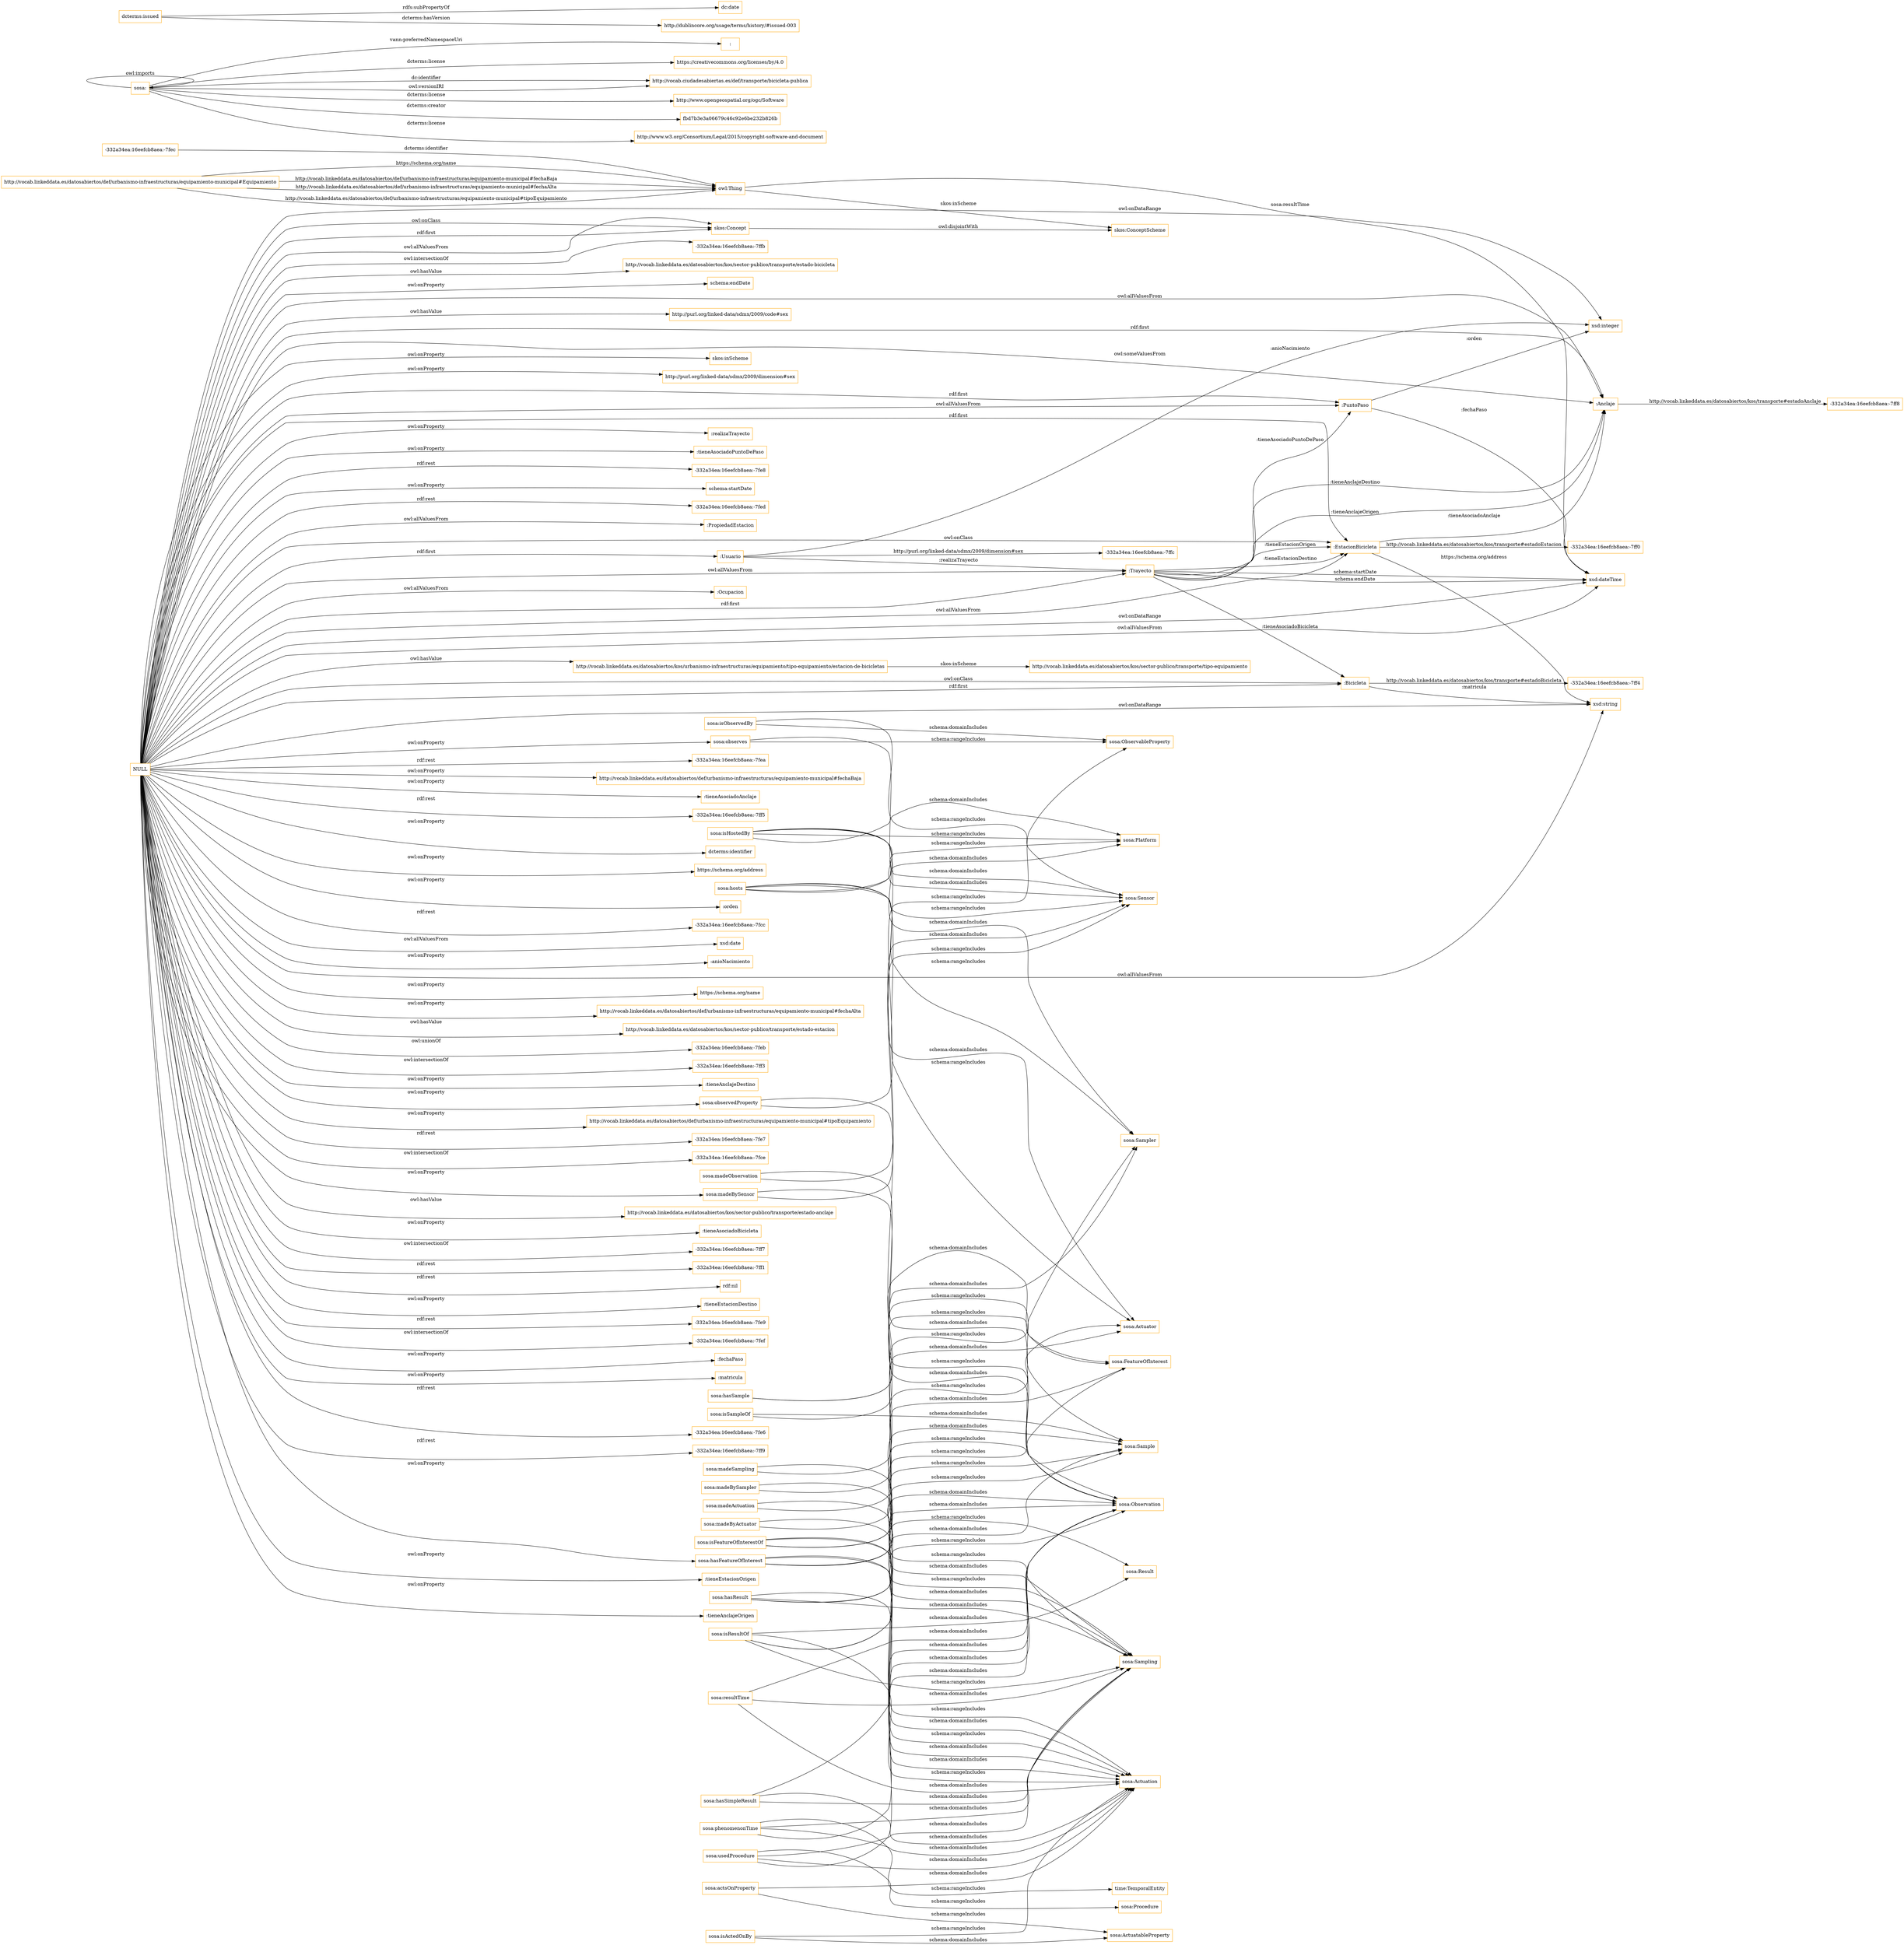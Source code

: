 digraph ar2dtool_diagram { 
rankdir=LR;
size="1501"
node [shape = rectangle, color="orange"]; "-332a34ea:16eefcb8aea:-7ff8" ":PropiedadEstacion" ":PuntoPaso" "sosa:ObservableProperty" "sosa:FeatureOfInterest" ":Anclaje" ":Usuario" ":Ocupacion" "-332a34ea:16eefcb8aea:-7fec" "-332a34ea:16eefcb8aea:-7ff0" "sosa:Observation" "-332a34ea:16eefcb8aea:-7ff4" "skos:ConceptScheme" "-332a34ea:16eefcb8aea:-7ffc" "sosa:Sensor" "http://vocab.linkeddata.es/datosabiertos/def/urbanismo-infraestructuras/equipamiento-municipal#Equipamiento" "skos:Concept" ":EstacionBicicleta" ":Trayecto" ":Bicicleta" "sosa:Actuation" "sosa:Platform" "sosa:ActuatableProperty" "sosa:Actuator" "sosa:Sample" "time:TemporalEntity" "sosa:Sampling" "sosa:Procedure" "sosa:Result" "sosa:Sampler" ; /*classes style*/
	"sosa:observedProperty" -> "sosa:ObservableProperty" [ label = "schema:rangeIncludes" ];
	"sosa:observedProperty" -> "sosa:Observation" [ label = "schema:domainIncludes" ];
	"sosa:madeBySensor" -> "sosa:Sensor" [ label = "schema:rangeIncludes" ];
	"sosa:madeBySensor" -> "sosa:Observation" [ label = "schema:domainIncludes" ];
	"sosa:madeByActuator" -> "sosa:Actuator" [ label = "schema:rangeIncludes" ];
	"sosa:madeByActuator" -> "sosa:Actuation" [ label = "schema:domainIncludes" ];
	"sosa:hosts" -> "sosa:Platform" [ label = "schema:rangeIncludes" ];
	"sosa:hosts" -> "sosa:Actuator" [ label = "schema:rangeIncludes" ];
	"sosa:hosts" -> "sosa:Sampler" [ label = "schema:rangeIncludes" ];
	"sosa:hosts" -> "sosa:Sensor" [ label = "schema:rangeIncludes" ];
	"sosa:hosts" -> "sosa:Platform" [ label = "schema:domainIncludes" ];
	"sosa:isObservedBy" -> "sosa:Sensor" [ label = "schema:rangeIncludes" ];
	"sosa:isObservedBy" -> "sosa:ObservableProperty" [ label = "schema:domainIncludes" ];
	"sosa:madeActuation" -> "sosa:Actuation" [ label = "schema:rangeIncludes" ];
	"sosa:madeActuation" -> "sosa:Actuator" [ label = "schema:domainIncludes" ];
	"sosa:phenomenonTime" -> "time:TemporalEntity" [ label = "schema:rangeIncludes" ];
	"sosa:phenomenonTime" -> "sosa:Sampling" [ label = "schema:domainIncludes" ];
	"sosa:phenomenonTime" -> "sosa:Observation" [ label = "schema:domainIncludes" ];
	"sosa:phenomenonTime" -> "sosa:Actuation" [ label = "schema:domainIncludes" ];
	"http://vocab.linkeddata.es/datosabiertos/kos/urbanismo-infraestructuras/equipamiento/tipo-equipamiento/estacion-de-bicicletas" -> "http://vocab.linkeddata.es/datosabiertos/kos/sector-publico/transporte/tipo-equipamiento" [ label = "skos:inScheme" ];
	"sosa:hasResult" -> "sosa:Sampling" [ label = "schema:domainIncludes" ];
	"sosa:hasResult" -> "sosa:Actuation" [ label = "schema:domainIncludes" ];
	"sosa:hasResult" -> "sosa:Observation" [ label = "schema:domainIncludes" ];
	"sosa:hasResult" -> "sosa:Result" [ label = "schema:rangeIncludes" ];
	"sosa:hasResult" -> "sosa:Sample" [ label = "schema:rangeIncludes" ];
	"sosa:isActedOnBy" -> "sosa:Actuation" [ label = "schema:rangeIncludes" ];
	"sosa:isActedOnBy" -> "sosa:ActuatableProperty" [ label = "schema:domainIncludes" ];
	"skos:Concept" -> "skos:ConceptScheme" [ label = "owl:disjointWith" ];
	"sosa:madeSampling" -> "sosa:Sampling" [ label = "schema:rangeIncludes" ];
	"sosa:madeSampling" -> "sosa:Sampler" [ label = "schema:domainIncludes" ];
	"sosa:hasFeatureOfInterest" -> "sosa:Observation" [ label = "schema:domainIncludes" ];
	"sosa:hasFeatureOfInterest" -> "sosa:FeatureOfInterest" [ label = "schema:rangeIncludes" ];
	"sosa:hasFeatureOfInterest" -> "sosa:Sampling" [ label = "schema:domainIncludes" ];
	"sosa:hasFeatureOfInterest" -> "sosa:Actuation" [ label = "schema:domainIncludes" ];
	"sosa:hasFeatureOfInterest" -> "sosa:Sample" [ label = "schema:rangeIncludes" ];
	"sosa:isResultOf" -> "sosa:Sample" [ label = "schema:domainIncludes" ];
	"sosa:isResultOf" -> "sosa:Actuation" [ label = "schema:rangeIncludes" ];
	"sosa:isResultOf" -> "sosa:Observation" [ label = "schema:rangeIncludes" ];
	"sosa:isResultOf" -> "sosa:Sampling" [ label = "schema:rangeIncludes" ];
	"sosa:isResultOf" -> "sosa:Result" [ label = "schema:domainIncludes" ];
	"sosa:isSampleOf" -> "sosa:FeatureOfInterest" [ label = "schema:rangeIncludes" ];
	"sosa:isSampleOf" -> "sosa:Sample" [ label = "schema:domainIncludes" ];
	"sosa:hasSimpleResult" -> "sosa:Sampling" [ label = "schema:domainIncludes" ];
	"sosa:hasSimpleResult" -> "sosa:Observation" [ label = "schema:domainIncludes" ];
	"sosa:hasSimpleResult" -> "sosa:Actuation" [ label = "schema:domainIncludes" ];
	"sosa:madeObservation" -> "sosa:Observation" [ label = "schema:rangeIncludes" ];
	"sosa:madeObservation" -> "sosa:Sensor" [ label = "schema:domainIncludes" ];
	"sosa:resultTime" -> "sosa:Sampling" [ label = "schema:domainIncludes" ];
	"sosa:resultTime" -> "sosa:Observation" [ label = "schema:domainIncludes" ];
	"sosa:resultTime" -> "sosa:Actuation" [ label = "schema:domainIncludes" ];
	"sosa:isHostedBy" -> "sosa:Platform" [ label = "schema:rangeIncludes" ];
	"sosa:isHostedBy" -> "sosa:Platform" [ label = "schema:domainIncludes" ];
	"sosa:isHostedBy" -> "sosa:Sampler" [ label = "schema:domainIncludes" ];
	"sosa:isHostedBy" -> "sosa:Sensor" [ label = "schema:domainIncludes" ];
	"sosa:isHostedBy" -> "sosa:Actuator" [ label = "schema:domainIncludes" ];
	"NULL" -> "-332a34ea:16eefcb8aea:-7fea" [ label = "rdf:rest" ];
	"NULL" -> "sosa:observedProperty" [ label = "owl:onProperty" ];
	"NULL" -> "http://vocab.linkeddata.es/datosabiertos/def/urbanismo-infraestructuras/equipamiento-municipal#fechaBaja" [ label = "owl:onProperty" ];
	"NULL" -> ":tieneAsociadoAnclaje" [ label = "owl:onProperty" ];
	"NULL" -> ":EstacionBicicleta" [ label = "owl:allValuesFrom" ];
	"NULL" -> "-332a34ea:16eefcb8aea:-7ff5" [ label = "rdf:rest" ];
	"NULL" -> "dcterms:identifier" [ label = "owl:onProperty" ];
	"NULL" -> "skos:Concept" [ label = "rdf:first" ];
	"NULL" -> "https://schema.org/address" [ label = "owl:onProperty" ];
	"NULL" -> ":orden" [ label = "owl:onProperty" ];
	"NULL" -> "-332a34ea:16eefcb8aea:-7fcc" [ label = "rdf:rest" ];
	"NULL" -> "xsd:date" [ label = "owl:allValuesFrom" ];
	"NULL" -> "sosa:observes" [ label = "owl:onProperty" ];
	"NULL" -> ":anioNacimiento" [ label = "owl:onProperty" ];
	"NULL" -> ":Anclaje" [ label = "owl:allValuesFrom" ];
	"NULL" -> "https://schema.org/name" [ label = "owl:onProperty" ];
	"NULL" -> "http://vocab.linkeddata.es/datosabiertos/def/urbanismo-infraestructuras/equipamiento-municipal#fechaAlta" [ label = "owl:onProperty" ];
	"NULL" -> "http://vocab.linkeddata.es/datosabiertos/kos/sector-publico/transporte/estado-estacion" [ label = "owl:hasValue" ];
	"NULL" -> "-332a34ea:16eefcb8aea:-7feb" [ label = "owl:unionOf" ];
	"NULL" -> "-332a34ea:16eefcb8aea:-7ff3" [ label = "owl:intersectionOf" ];
	"NULL" -> "xsd:string" [ label = "owl:allValuesFrom" ];
	"NULL" -> ":PuntoPaso" [ label = "rdf:first" ];
	"NULL" -> ":tieneAnclajeDestino" [ label = "owl:onProperty" ];
	"NULL" -> "http://vocab.linkeddata.es/datosabiertos/def/urbanismo-infraestructuras/equipamiento-municipal#tipoEquipamiento" [ label = "owl:onProperty" ];
	"NULL" -> ":EstacionBicicleta" [ label = "rdf:first" ];
	"NULL" -> "http://vocab.linkeddata.es/datosabiertos/kos/urbanismo-infraestructuras/equipamiento/tipo-equipamiento/estacion-de-bicicletas" [ label = "owl:hasValue" ];
	"NULL" -> "-332a34ea:16eefcb8aea:-7fe7" [ label = "rdf:rest" ];
	"NULL" -> "-332a34ea:16eefcb8aea:-7fce" [ label = "owl:intersectionOf" ];
	"NULL" -> "xsd:integer" [ label = "owl:onDataRange" ];
	"NULL" -> "xsd:dateTime" [ label = "owl:onDataRange" ];
	"NULL" -> "http://vocab.linkeddata.es/datosabiertos/kos/sector-publico/transporte/estado-anclaje" [ label = "owl:hasValue" ];
	"NULL" -> ":Bicicleta" [ label = "owl:onClass" ];
	"NULL" -> ":Ocupacion" [ label = "owl:allValuesFrom" ];
	"NULL" -> ":tieneAsociadoBicicleta" [ label = "owl:onProperty" ];
	"NULL" -> ":Anclaje" [ label = "rdf:first" ];
	"NULL" -> "-332a34ea:16eefcb8aea:-7ff7" [ label = "owl:intersectionOf" ];
	"NULL" -> "sosa:hasFeatureOfInterest" [ label = "owl:onProperty" ];
	"NULL" -> ":PropiedadEstacion" [ label = "owl:allValuesFrom" ];
	"NULL" -> "skos:Concept" [ label = "owl:allValuesFrom" ];
	"NULL" -> "-332a34ea:16eefcb8aea:-7ff1" [ label = "rdf:rest" ];
	"NULL" -> ":Bicicleta" [ label = "rdf:first" ];
	"NULL" -> "rdf:nil" [ label = "rdf:rest" ];
	"NULL" -> ":Trayecto" [ label = "rdf:first" ];
	"NULL" -> ":Trayecto" [ label = "owl:allValuesFrom" ];
	"NULL" -> ":tieneEstacionDestino" [ label = "owl:onProperty" ];
	"NULL" -> "-332a34ea:16eefcb8aea:-7fe9" [ label = "rdf:rest" ];
	"NULL" -> "-332a34ea:16eefcb8aea:-7fef" [ label = "owl:intersectionOf" ];
	"NULL" -> ":fechaPaso" [ label = "owl:onProperty" ];
	"NULL" -> ":matricula" [ label = "owl:onProperty" ];
	"NULL" -> "-332a34ea:16eefcb8aea:-7fe6" [ label = "rdf:rest" ];
	"NULL" -> "sosa:madeBySensor" [ label = "owl:onProperty" ];
	"NULL" -> "-332a34ea:16eefcb8aea:-7ff9" [ label = "rdf:rest" ];
	"NULL" -> ":Usuario" [ label = "rdf:first" ];
	"NULL" -> "xsd:dateTime" [ label = "owl:allValuesFrom" ];
	"NULL" -> ":tieneEstacionOrigen" [ label = "owl:onProperty" ];
	"NULL" -> ":Anclaje" [ label = "owl:someValuesFrom" ];
	"NULL" -> ":tieneAnclajeOrigen" [ label = "owl:onProperty" ];
	"NULL" -> "xsd:string" [ label = "owl:onDataRange" ];
	"NULL" -> "-332a34ea:16eefcb8aea:-7ffb" [ label = "owl:intersectionOf" ];
	"NULL" -> "skos:Concept" [ label = "owl:onClass" ];
	"NULL" -> ":PuntoPaso" [ label = "owl:allValuesFrom" ];
	"NULL" -> "http://vocab.linkeddata.es/datosabiertos/kos/sector-publico/transporte/estado-bicicleta" [ label = "owl:hasValue" ];
	"NULL" -> "schema:endDate" [ label = "owl:onProperty" ];
	"NULL" -> "http://purl.org/linked-data/sdmx/2009/code#sex" [ label = "owl:hasValue" ];
	"NULL" -> "skos:inScheme" [ label = "owl:onProperty" ];
	"NULL" -> "http://purl.org/linked-data/sdmx/2009/dimension#sex" [ label = "owl:onProperty" ];
	"NULL" -> ":realizaTrayecto" [ label = "owl:onProperty" ];
	"NULL" -> ":EstacionBicicleta" [ label = "owl:onClass" ];
	"NULL" -> ":tieneAsociadoPuntoDePaso" [ label = "owl:onProperty" ];
	"NULL" -> "-332a34ea:16eefcb8aea:-7fe8" [ label = "rdf:rest" ];
	"NULL" -> "schema:startDate" [ label = "owl:onProperty" ];
	"NULL" -> "-332a34ea:16eefcb8aea:-7fed" [ label = "rdf:rest" ];
	"sosa:hasSample" -> "sosa:Sample" [ label = "schema:rangeIncludes" ];
	"sosa:hasSample" -> "sosa:FeatureOfInterest" [ label = "schema:domainIncludes" ];
	"sosa:observes" -> "sosa:ObservableProperty" [ label = "schema:rangeIncludes" ];
	"sosa:observes" -> "sosa:Sensor" [ label = "schema:domainIncludes" ];
	"sosa:usedProcedure" -> "sosa:Procedure" [ label = "schema:rangeIncludes" ];
	"sosa:usedProcedure" -> "sosa:Sampling" [ label = "schema:domainIncludes" ];
	"sosa:usedProcedure" -> "sosa:Observation" [ label = "schema:domainIncludes" ];
	"sosa:usedProcedure" -> "sosa:Actuation" [ label = "schema:domainIncludes" ];
	"sosa:actsOnProperty" -> "sosa:ActuatableProperty" [ label = "schema:rangeIncludes" ];
	"sosa:actsOnProperty" -> "sosa:Actuation" [ label = "schema:domainIncludes" ];
	"sosa:" -> ":" [ label = "vann:preferredNamespaceUri" ];
	"sosa:" -> "https://creativecommons.org/licenses/by/4.0" [ label = "dcterms:license" ];
	"sosa:" -> "http://vocab.ciudadesabiertas.es/def/transporte/bicicleta-publica" [ label = "dc:identifier" ];
	"sosa:" -> "sosa:" [ label = "owl:imports" ];
	"sosa:" -> "http://vocab.ciudadesabiertas.es/def/transporte/bicicleta-publica" [ label = "owl:versionIRI" ];
	"sosa:" -> "http://www.opengeospatial.org/ogc/Software" [ label = "dcterms:license" ];
	"sosa:" -> "fbd7b3e3a06679c46c92e6be232b826b" [ label = "dcterms:creator" ];
	"sosa:" -> "http://www.w3.org/Consortium/Legal/2015/copyright-software-and-document" [ label = "dcterms:license" ];
	"sosa:isFeatureOfInterestOf" -> "sosa:FeatureOfInterest" [ label = "schema:domainIncludes" ];
	"sosa:isFeatureOfInterestOf" -> "sosa:Actuation" [ label = "schema:rangeIncludes" ];
	"sosa:isFeatureOfInterestOf" -> "sosa:Sampling" [ label = "schema:rangeIncludes" ];
	"sosa:isFeatureOfInterestOf" -> "sosa:Observation" [ label = "schema:rangeIncludes" ];
	"sosa:isFeatureOfInterestOf" -> "sosa:Sample" [ label = "schema:domainIncludes" ];
	"dcterms:issued" -> "dc:date" [ label = "rdfs:subPropertyOf" ];
	"dcterms:issued" -> "http://dublincore.org/usage/terms/history/#issued-003" [ label = "dcterms:hasVersion" ];
	"sosa:madeBySampler" -> "sosa:Sampler" [ label = "schema:rangeIncludes" ];
	"sosa:madeBySampler" -> "sosa:Sampling" [ label = "schema:domainIncludes" ];
	":Trayecto" -> "xsd:dateTime" [ label = "schema:startDate" ];
	"http://vocab.linkeddata.es/datosabiertos/def/urbanismo-infraestructuras/equipamiento-municipal#Equipamiento" -> "owl:Thing" [ label = "http://vocab.linkeddata.es/datosabiertos/def/urbanismo-infraestructuras/equipamiento-municipal#tipoEquipamiento" ];
	":Trayecto" -> ":EstacionBicicleta" [ label = ":tieneEstacionOrigen" ];
	":Trayecto" -> ":Anclaje" [ label = ":tieneAnclajeDestino" ];
	":Bicicleta" -> "xsd:string" [ label = ":matricula" ];
	":Trayecto" -> ":PuntoPaso" [ label = ":tieneAsociadoPuntoDePaso" ];
	"owl:Thing" -> "skos:ConceptScheme" [ label = "skos:inScheme" ];
	":EstacionBicicleta" -> ":Anclaje" [ label = ":tieneAsociadoAnclaje" ];
	"http://vocab.linkeddata.es/datosabiertos/def/urbanismo-infraestructuras/equipamiento-municipal#Equipamiento" -> "owl:Thing" [ label = "https://schema.org/name" ];
	"http://vocab.linkeddata.es/datosabiertos/def/urbanismo-infraestructuras/equipamiento-municipal#Equipamiento" -> "owl:Thing" [ label = "http://vocab.linkeddata.es/datosabiertos/def/urbanismo-infraestructuras/equipamiento-municipal#fechaBaja" ];
	":Trayecto" -> ":Bicicleta" [ label = ":tieneAsociadoBicicleta" ];
	":Trayecto" -> ":Anclaje" [ label = ":tieneAnclajeOrigen" ];
	":PuntoPaso" -> "xsd:dateTime" [ label = ":fechaPaso" ];
	":Bicicleta" -> "-332a34ea:16eefcb8aea:-7ff4" [ label = "http://vocab.linkeddata.es/datosabiertos/kos/transporte#estadoBicicleta" ];
	":EstacionBicicleta" -> "xsd:string" [ label = "https://schema.org/address" ];
	"-332a34ea:16eefcb8aea:-7fec" -> "owl:Thing" [ label = "dcterms:identifier" ];
	":Trayecto" -> ":EstacionBicicleta" [ label = ":tieneEstacionDestino" ];
	":Usuario" -> "xsd:integer" [ label = ":anioNacimiento" ];
	":Trayecto" -> "xsd:dateTime" [ label = "schema:endDate" ];
	"owl:Thing" -> "xsd:dateTime" [ label = "sosa:resultTime" ];
	":Anclaje" -> "-332a34ea:16eefcb8aea:-7ff8" [ label = "http://vocab.linkeddata.es/datosabiertos/kos/transporte#estadoAnclaje" ];
	":Usuario" -> "-332a34ea:16eefcb8aea:-7ffc" [ label = "http://purl.org/linked-data/sdmx/2009/dimension#sex" ];
	":EstacionBicicleta" -> "-332a34ea:16eefcb8aea:-7ff0" [ label = "http://vocab.linkeddata.es/datosabiertos/kos/transporte#estadoEstacion" ];
	":Usuario" -> ":Trayecto" [ label = ":realizaTrayecto" ];
	":PuntoPaso" -> "xsd:integer" [ label = ":orden" ];
	"http://vocab.linkeddata.es/datosabiertos/def/urbanismo-infraestructuras/equipamiento-municipal#Equipamiento" -> "owl:Thing" [ label = "http://vocab.linkeddata.es/datosabiertos/def/urbanismo-infraestructuras/equipamiento-municipal#fechaAlta" ];

}
